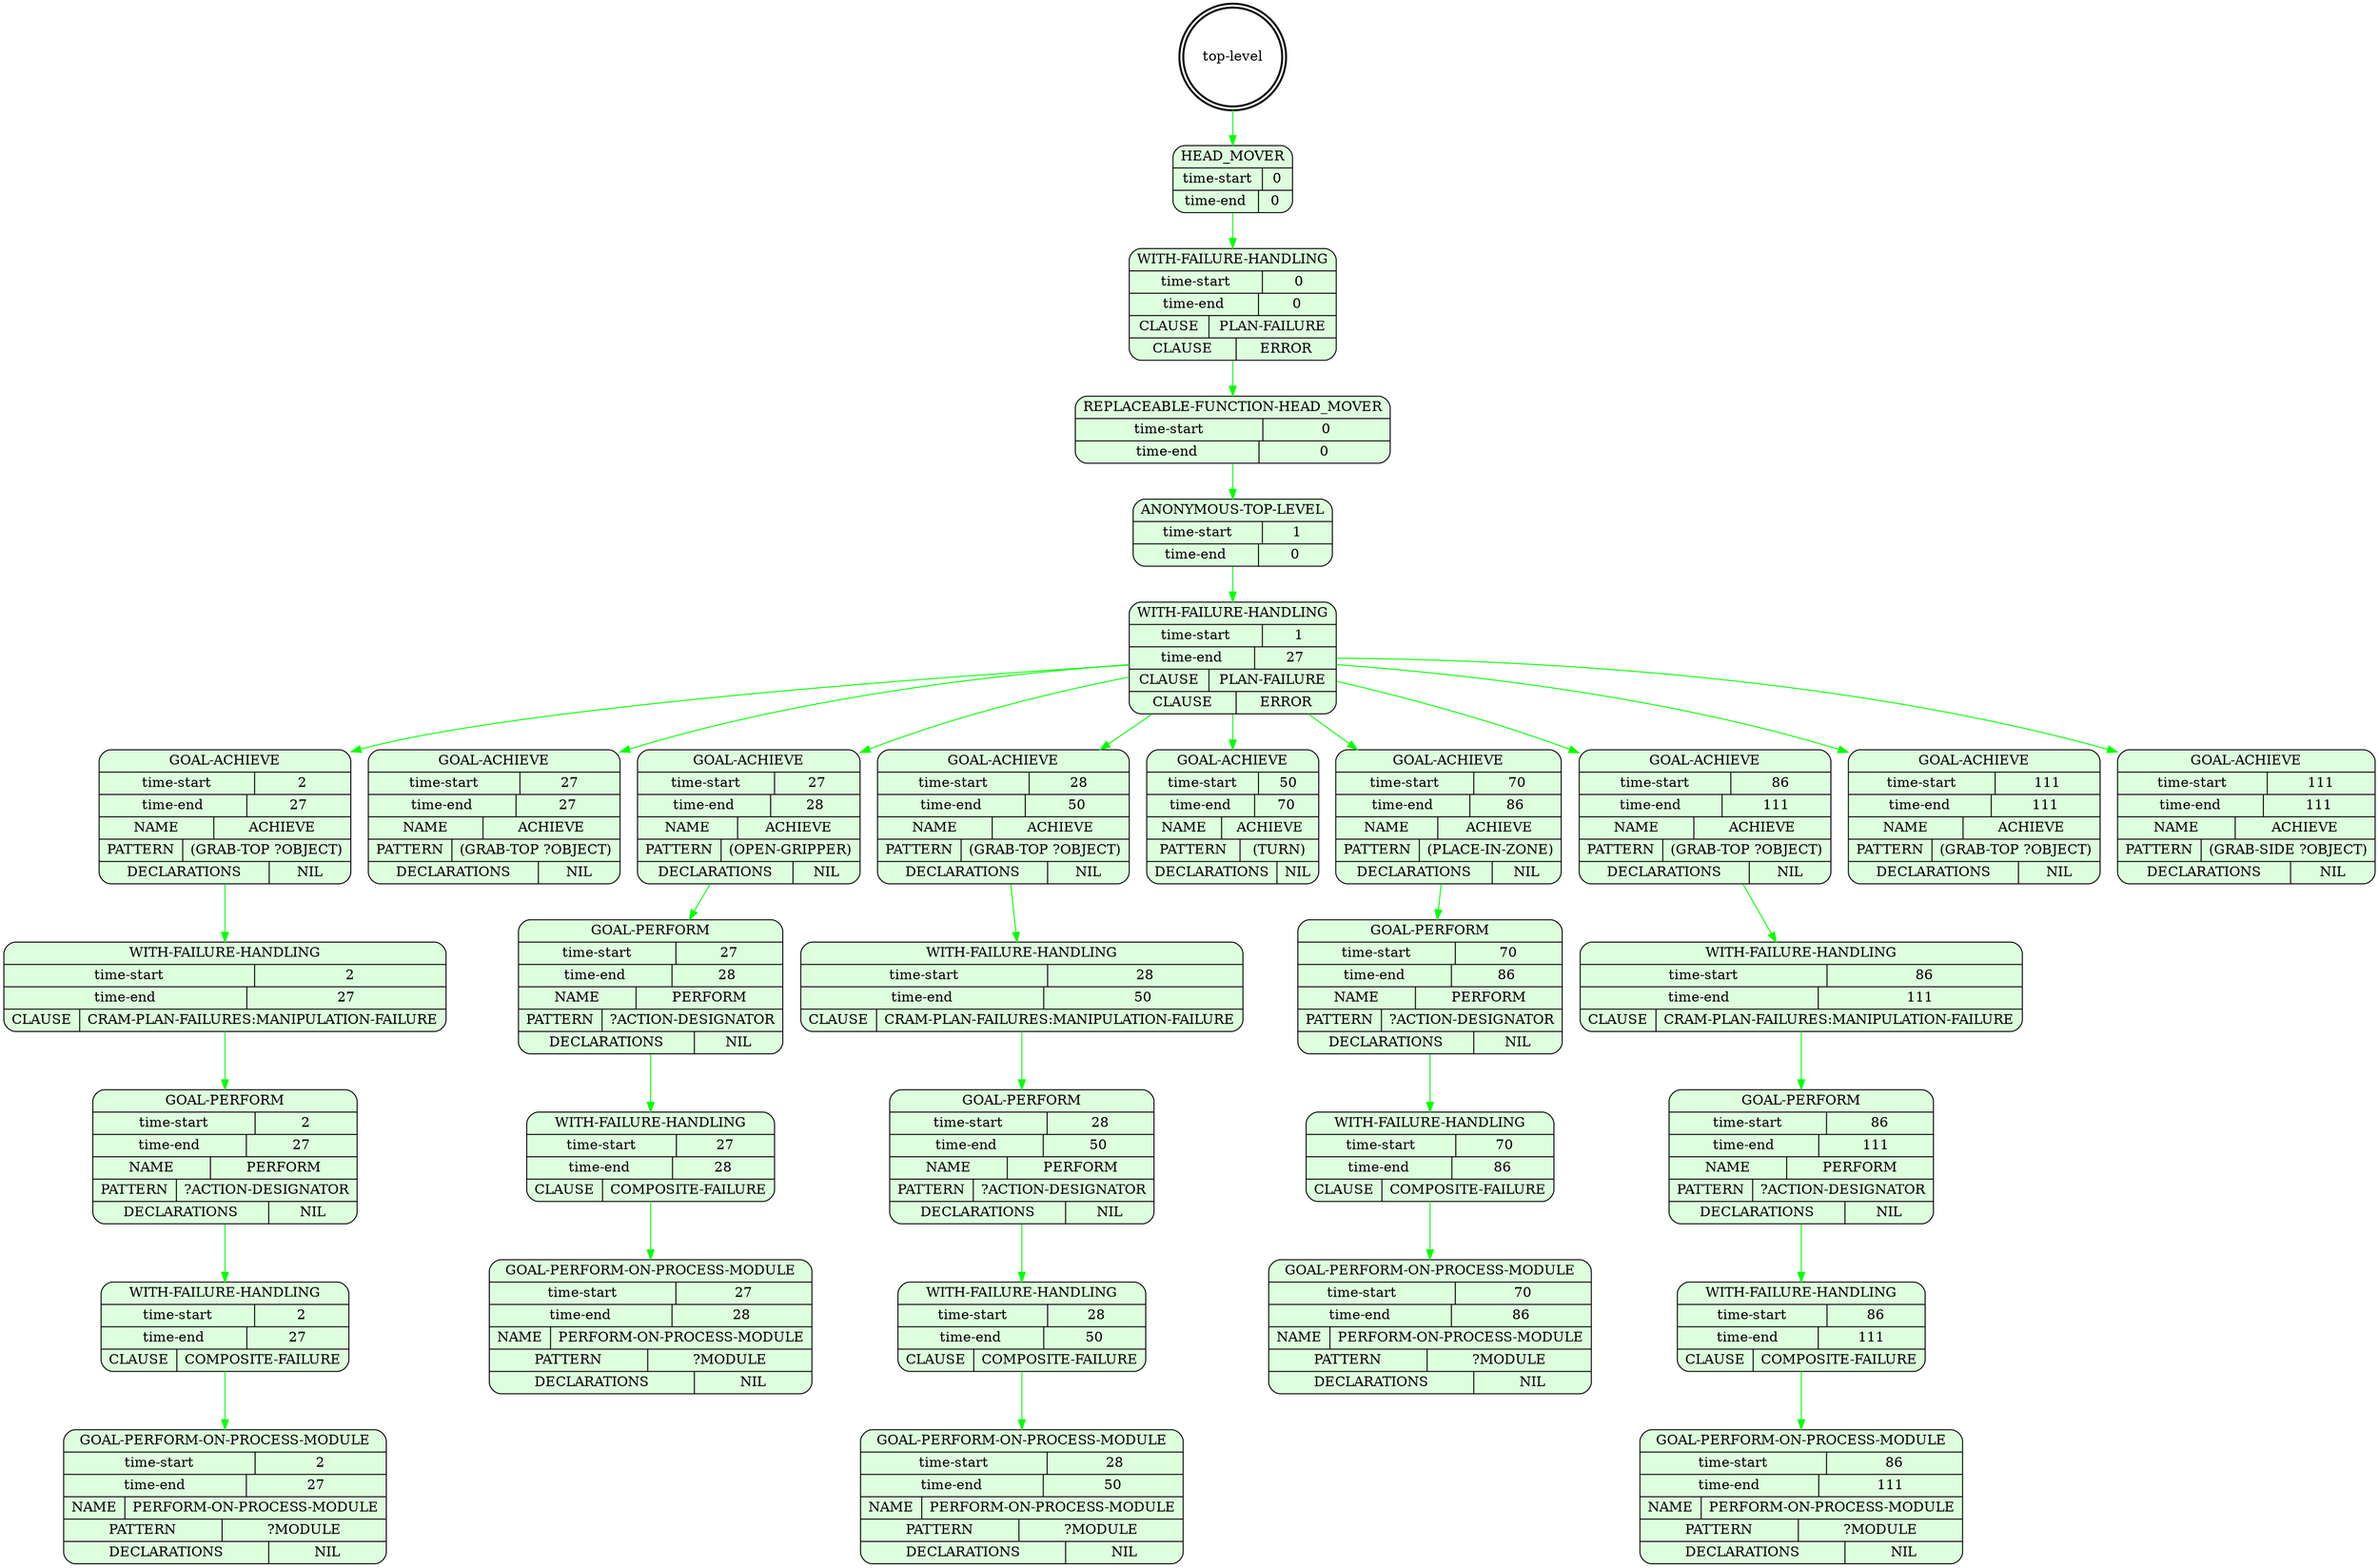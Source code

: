 digraph plangraph_YpwYWDXBjjVDkKwv {
  node_Il34XzdDBlVxg9dg [shape=doublecircle, style=bold, label="top-level"];

  node_oyhPILsOoT6aF0pT [shape=Mrecord, style=filled, fillcolor="#ddffdd", label="{HEAD_MOVER|{time-start | 0}|{time-end | 0}}"];
  edge [color="green", label=""];
  node_Il34XzdDBlVxg9dg -> node_oyhPILsOoT6aF0pT;

  node_Wq0RGYhQ9sOWuUdf [shape=Mrecord, style=filled, fillcolor="#ddffdd", label="{WITH-FAILURE-HANDLING|{time-start | 0}|{time-end | 0}|{CLAUSE | PLAN-FAILURE}|{CLAUSE | ERROR}}"];
  edge [color="green", label=""];
  node_oyhPILsOoT6aF0pT -> node_Wq0RGYhQ9sOWuUdf;

  node_JiK0bc3PtwgZ5C2O [shape=Mrecord, style=filled, fillcolor="#ddffdd", label="{REPLACEABLE-FUNCTION-HEAD_MOVER|{time-start | 0}|{time-end | 0}}"];
  edge [color="green", label=""];
  node_Wq0RGYhQ9sOWuUdf -> node_JiK0bc3PtwgZ5C2O;

  node_jklZSk2ouABxllqQ [shape=Mrecord, style=filled, fillcolor="#ddffdd", label="{ANONYMOUS-TOP-LEVEL|{time-start | 1}|{time-end | 0}}"];
  edge [color="green", label=""];
  node_JiK0bc3PtwgZ5C2O -> node_jklZSk2ouABxllqQ;

  node_pZTVAizM27Dtf8tR [shape=Mrecord, style=filled, fillcolor="#ddffdd", label="{WITH-FAILURE-HANDLING|{time-start | 1}|{time-end | 27}|{CLAUSE | PLAN-FAILURE}|{CLAUSE | ERROR}}"];
  edge [color="green", label=""];
  node_jklZSk2ouABxllqQ -> node_pZTVAizM27Dtf8tR;

  node_cE95uHPO7Lo73qi4 [shape=Mrecord, style=filled, fillcolor="#ddffdd", label="{GOAL-ACHIEVE|{time-start | 2}|{time-end | 27}|{NAME | ACHIEVE}|{PATTERN | (GRAB-TOP ?OBJECT)}|{DECLARATIONS | NIL}}"];
  edge [color="green", label=""];
  node_pZTVAizM27Dtf8tR -> node_cE95uHPO7Lo73qi4;

  node_rlClx6DC2evsBG06 [shape=Mrecord, style=filled, fillcolor="#ddffdd", label="{WITH-FAILURE-HANDLING|{time-start | 2}|{time-end | 27}|{CLAUSE | CRAM-PLAN-FAILURES:MANIPULATION-FAILURE}}"];
  edge [color="green", label=""];
  node_cE95uHPO7Lo73qi4 -> node_rlClx6DC2evsBG06;

  node_Ev82iu4OVwZ2sDF4 [shape=Mrecord, style=filled, fillcolor="#ddffdd", label="{GOAL-PERFORM|{time-start | 2}|{time-end | 27}|{NAME | PERFORM}|{PATTERN | ?ACTION-DESIGNATOR}|{DECLARATIONS | NIL}}"];
  edge [color="green", label=""];
  node_rlClx6DC2evsBG06 -> node_Ev82iu4OVwZ2sDF4;

  node_fehUowAjTWfLZh1y [shape=Mrecord, style=filled, fillcolor="#ddffdd", label="{WITH-FAILURE-HANDLING|{time-start | 2}|{time-end | 27}|{CLAUSE | COMPOSITE-FAILURE}}"];
  edge [color="green", label=""];
  node_Ev82iu4OVwZ2sDF4 -> node_fehUowAjTWfLZh1y;

  node_iZ9iNQtCoxnySTBf [shape=Mrecord, style=filled, fillcolor="#ddffdd", label="{GOAL-PERFORM-ON-PROCESS-MODULE|{time-start | 2}|{time-end | 27}|{NAME | PERFORM-ON-PROCESS-MODULE}|{PATTERN | ?MODULE}|{DECLARATIONS | NIL}}"];
  edge [color="green", label=""];
  node_fehUowAjTWfLZh1y -> node_iZ9iNQtCoxnySTBf;

  node_OoweGL9ZDV99wXS1 [shape=Mrecord, style=filled, fillcolor="#ddffdd", label="{GOAL-ACHIEVE|{time-start | 27}|{time-end | 27}|{NAME | ACHIEVE}|{PATTERN | (GRAB-TOP ?OBJECT)}|{DECLARATIONS | NIL}}"];
  edge [color="green", label=""];
  node_pZTVAizM27Dtf8tR -> node_OoweGL9ZDV99wXS1;

  node_wF38TrF8Wj9cMFaD [shape=Mrecord, style=filled, fillcolor="#ddffdd", label="{GOAL-ACHIEVE|{time-start | 27}|{time-end | 28}|{NAME | ACHIEVE}|{PATTERN | (OPEN-GRIPPER)}|{DECLARATIONS | NIL}}"];
  edge [color="green", label=""];
  node_pZTVAizM27Dtf8tR -> node_wF38TrF8Wj9cMFaD;

  node_VEHjXIZapb2kifvE [shape=Mrecord, style=filled, fillcolor="#ddffdd", label="{GOAL-PERFORM|{time-start | 27}|{time-end | 28}|{NAME | PERFORM}|{PATTERN | ?ACTION-DESIGNATOR}|{DECLARATIONS | NIL}}"];
  edge [color="green", label=""];
  node_wF38TrF8Wj9cMFaD -> node_VEHjXIZapb2kifvE;

  node_0XcVVumT8kejudPw [shape=Mrecord, style=filled, fillcolor="#ddffdd", label="{WITH-FAILURE-HANDLING|{time-start | 27}|{time-end | 28}|{CLAUSE | COMPOSITE-FAILURE}}"];
  edge [color="green", label=""];
  node_VEHjXIZapb2kifvE -> node_0XcVVumT8kejudPw;

  node_1cWe6nSHMxHD6qwk [shape=Mrecord, style=filled, fillcolor="#ddffdd", label="{GOAL-PERFORM-ON-PROCESS-MODULE|{time-start | 27}|{time-end | 28}|{NAME | PERFORM-ON-PROCESS-MODULE}|{PATTERN | ?MODULE}|{DECLARATIONS | NIL}}"];
  edge [color="green", label=""];
  node_0XcVVumT8kejudPw -> node_1cWe6nSHMxHD6qwk;

  node_Oew58s6r4SsBRhcc [shape=Mrecord, style=filled, fillcolor="#ddffdd", label="{GOAL-ACHIEVE|{time-start | 28}|{time-end | 50}|{NAME | ACHIEVE}|{PATTERN | (GRAB-TOP ?OBJECT)}|{DECLARATIONS | NIL}}"];
  edge [color="green", label=""];
  node_pZTVAizM27Dtf8tR -> node_Oew58s6r4SsBRhcc;

  node_kdinx7qwDhl2srbV [shape=Mrecord, style=filled, fillcolor="#ddffdd", label="{WITH-FAILURE-HANDLING|{time-start | 28}|{time-end | 50}|{CLAUSE | CRAM-PLAN-FAILURES:MANIPULATION-FAILURE}}"];
  edge [color="green", label=""];
  node_Oew58s6r4SsBRhcc -> node_kdinx7qwDhl2srbV;

  node_BahcLOPhTxP7C2A1 [shape=Mrecord, style=filled, fillcolor="#ddffdd", label="{GOAL-PERFORM|{time-start | 28}|{time-end | 50}|{NAME | PERFORM}|{PATTERN | ?ACTION-DESIGNATOR}|{DECLARATIONS | NIL}}"];
  edge [color="green", label=""];
  node_kdinx7qwDhl2srbV -> node_BahcLOPhTxP7C2A1;

  node_STd74lPNMB0hUkGp [shape=Mrecord, style=filled, fillcolor="#ddffdd", label="{WITH-FAILURE-HANDLING|{time-start | 28}|{time-end | 50}|{CLAUSE | COMPOSITE-FAILURE}}"];
  edge [color="green", label=""];
  node_BahcLOPhTxP7C2A1 -> node_STd74lPNMB0hUkGp;

  node_WZm4qre9y8yvmWVk [shape=Mrecord, style=filled, fillcolor="#ddffdd", label="{GOAL-PERFORM-ON-PROCESS-MODULE|{time-start | 28}|{time-end | 50}|{NAME | PERFORM-ON-PROCESS-MODULE}|{PATTERN | ?MODULE}|{DECLARATIONS | NIL}}"];
  edge [color="green", label=""];
  node_STd74lPNMB0hUkGp -> node_WZm4qre9y8yvmWVk;

  node_cTOZjzVZqiG3Umez [shape=Mrecord, style=filled, fillcolor="#ddffdd", label="{GOAL-ACHIEVE|{time-start | 50}|{time-end | 70}|{NAME | ACHIEVE}|{PATTERN | (TURN)}|{DECLARATIONS | NIL}}"];
  edge [color="green", label=""];
  node_pZTVAizM27Dtf8tR -> node_cTOZjzVZqiG3Umez;

  node_NQtZKtBDhjeG7kVY [shape=Mrecord, style=filled, fillcolor="#ddffdd", label="{GOAL-ACHIEVE|{time-start | 70}|{time-end | 86}|{NAME | ACHIEVE}|{PATTERN | (PLACE-IN-ZONE)}|{DECLARATIONS | NIL}}"];
  edge [color="green", label=""];
  node_pZTVAizM27Dtf8tR -> node_NQtZKtBDhjeG7kVY;

  node_Sf34SMCaetnz40Xf [shape=Mrecord, style=filled, fillcolor="#ddffdd", label="{GOAL-PERFORM|{time-start | 70}|{time-end | 86}|{NAME | PERFORM}|{PATTERN | ?ACTION-DESIGNATOR}|{DECLARATIONS | NIL}}"];
  edge [color="green", label=""];
  node_NQtZKtBDhjeG7kVY -> node_Sf34SMCaetnz40Xf;

  node_qYR9uBU5AyJKrolF [shape=Mrecord, style=filled, fillcolor="#ddffdd", label="{WITH-FAILURE-HANDLING|{time-start | 70}|{time-end | 86}|{CLAUSE | COMPOSITE-FAILURE}}"];
  edge [color="green", label=""];
  node_Sf34SMCaetnz40Xf -> node_qYR9uBU5AyJKrolF;

  node_m1YEHZvRcc3zFSMp [shape=Mrecord, style=filled, fillcolor="#ddffdd", label="{GOAL-PERFORM-ON-PROCESS-MODULE|{time-start | 70}|{time-end | 86}|{NAME | PERFORM-ON-PROCESS-MODULE}|{PATTERN | ?MODULE}|{DECLARATIONS | NIL}}"];
  edge [color="green", label=""];
  node_qYR9uBU5AyJKrolF -> node_m1YEHZvRcc3zFSMp;

  node_DdAVE8q9ImvrFtK3 [shape=Mrecord, style=filled, fillcolor="#ddffdd", label="{GOAL-ACHIEVE|{time-start | 86}|{time-end | 111}|{NAME | ACHIEVE}|{PATTERN | (GRAB-TOP ?OBJECT)}|{DECLARATIONS | NIL}}"];
  edge [color="green", label=""];
  node_pZTVAizM27Dtf8tR -> node_DdAVE8q9ImvrFtK3;

  node_juNL42es5Kcs0ylF [shape=Mrecord, style=filled, fillcolor="#ddffdd", label="{WITH-FAILURE-HANDLING|{time-start | 86}|{time-end | 111}|{CLAUSE | CRAM-PLAN-FAILURES:MANIPULATION-FAILURE}}"];
  edge [color="green", label=""];
  node_DdAVE8q9ImvrFtK3 -> node_juNL42es5Kcs0ylF;

  node_z5lXHx7TY887pwzY [shape=Mrecord, style=filled, fillcolor="#ddffdd", label="{GOAL-PERFORM|{time-start | 86}|{time-end | 111}|{NAME | PERFORM}|{PATTERN | ?ACTION-DESIGNATOR}|{DECLARATIONS | NIL}}"];
  edge [color="green", label=""];
  node_juNL42es5Kcs0ylF -> node_z5lXHx7TY887pwzY;

  node_ohULvIRYit7wucWE [shape=Mrecord, style=filled, fillcolor="#ddffdd", label="{WITH-FAILURE-HANDLING|{time-start | 86}|{time-end | 111}|{CLAUSE | COMPOSITE-FAILURE}}"];
  edge [color="green", label=""];
  node_z5lXHx7TY887pwzY -> node_ohULvIRYit7wucWE;

  node_0j1eBpVGUMMVoeLL [shape=Mrecord, style=filled, fillcolor="#ddffdd", label="{GOAL-PERFORM-ON-PROCESS-MODULE|{time-start | 86}|{time-end | 111}|{NAME | PERFORM-ON-PROCESS-MODULE}|{PATTERN | ?MODULE}|{DECLARATIONS | NIL}}"];
  edge [color="green", label=""];
  node_ohULvIRYit7wucWE -> node_0j1eBpVGUMMVoeLL;

  node_ZmfVj8ERZXqw5hur [shape=Mrecord, style=filled, fillcolor="#ddffdd", label="{GOAL-ACHIEVE|{time-start | 111}|{time-end | 111}|{NAME | ACHIEVE}|{PATTERN | (GRAB-TOP ?OBJECT)}|{DECLARATIONS | NIL}}"];
  edge [color="green", label=""];
  node_pZTVAizM27Dtf8tR -> node_ZmfVj8ERZXqw5hur;

  node_0tRORdxsfVZYfUd9 [shape=Mrecord, style=filled, fillcolor="#ddffdd", label="{GOAL-ACHIEVE|{time-start | 111}|{time-end | 111}|{NAME | ACHIEVE}|{PATTERN | (GRAB-SIDE ?OBJECT)}|{DECLARATIONS | NIL}}"];
  edge [color="green", label=""];
  node_pZTVAizM27Dtf8tR -> node_0tRORdxsfVZYfUd9;
}
